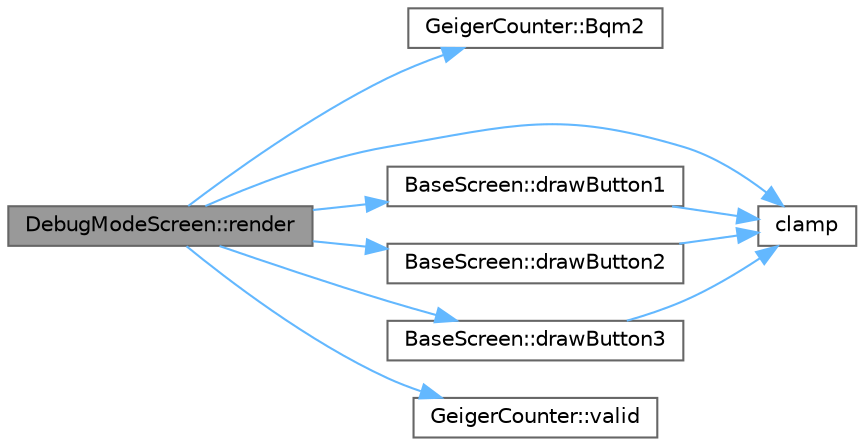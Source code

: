 digraph "DebugModeScreen::render"
{
 // LATEX_PDF_SIZE
  bgcolor="transparent";
  edge [fontname=Helvetica,fontsize=10,labelfontname=Helvetica,labelfontsize=10];
  node [fontname=Helvetica,fontsize=10,shape=box,height=0.2,width=0.4];
  rankdir="LR";
  Node1 [id="Node000001",label="DebugModeScreen::render",height=0.2,width=0.4,color="gray40", fillcolor="grey60", style="filled", fontcolor="black",tooltip=" "];
  Node1 -> Node2 [id="edge1_Node000001_Node000002",color="steelblue1",style="solid",tooltip=" "];
  Node2 [id="Node000002",label="GeigerCounter::Bqm2",height=0.2,width=0.4,color="grey40", fillcolor="white", style="filled",URL="$class_geiger_counter.html#a1826fda8e7aab647006f0d7b96828248",tooltip=" "];
  Node1 -> Node3 [id="edge2_Node000001_Node000003",color="steelblue1",style="solid",tooltip=" "];
  Node3 [id="Node000003",label="clamp",height=0.2,width=0.4,color="grey40", fillcolor="white", style="filled",URL="$archive_2bgeigie__firmware__pio_2src_2configuration__server_8cpp.html#aed8613cf8a8e4ab677db757821414653",tooltip=" "];
  Node1 -> Node4 [id="edge3_Node000001_Node000004",color="steelblue1",style="solid",tooltip=" "];
  Node4 [id="Node000004",label="BaseScreen::drawButton1",height=0.2,width=0.4,color="grey40", fillcolor="white", style="filled",URL="$class_base_screen.html#abd62ea7f2f318142dde3d81f1a5e46a1",tooltip=" "];
  Node4 -> Node3 [id="edge4_Node000004_Node000003",color="steelblue1",style="solid",tooltip=" "];
  Node1 -> Node5 [id="edge5_Node000001_Node000005",color="steelblue1",style="solid",tooltip=" "];
  Node5 [id="Node000005",label="BaseScreen::drawButton2",height=0.2,width=0.4,color="grey40", fillcolor="white", style="filled",URL="$class_base_screen.html#af5e00b4efc1ada7bb34cd0361b21397c",tooltip=" "];
  Node5 -> Node3 [id="edge6_Node000005_Node000003",color="steelblue1",style="solid",tooltip=" "];
  Node1 -> Node6 [id="edge7_Node000001_Node000006",color="steelblue1",style="solid",tooltip=" "];
  Node6 [id="Node000006",label="BaseScreen::drawButton3",height=0.2,width=0.4,color="grey40", fillcolor="white", style="filled",URL="$class_base_screen.html#a13d1abed7e9ef452c950ee1a5af14860",tooltip=" "];
  Node6 -> Node3 [id="edge8_Node000006_Node000003",color="steelblue1",style="solid",tooltip=" "];
  Node1 -> Node7 [id="edge9_Node000001_Node000007",color="steelblue1",style="solid",tooltip=" "];
  Node7 [id="Node000007",label="GeigerCounter::valid",height=0.2,width=0.4,color="grey40", fillcolor="white", style="filled",URL="$class_geiger_counter.html#a62c418e910486f29ef2b9c09b979756a",tooltip=" "];
}
